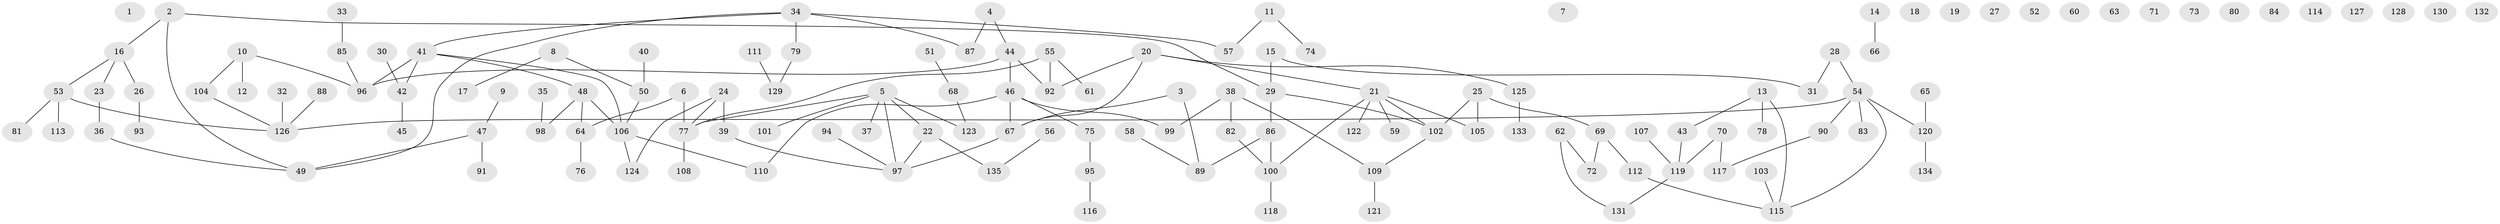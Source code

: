 // Generated by graph-tools (version 1.1) at 2025/49/03/09/25 03:49:13]
// undirected, 135 vertices, 137 edges
graph export_dot {
graph [start="1"]
  node [color=gray90,style=filled];
  1;
  2;
  3;
  4;
  5;
  6;
  7;
  8;
  9;
  10;
  11;
  12;
  13;
  14;
  15;
  16;
  17;
  18;
  19;
  20;
  21;
  22;
  23;
  24;
  25;
  26;
  27;
  28;
  29;
  30;
  31;
  32;
  33;
  34;
  35;
  36;
  37;
  38;
  39;
  40;
  41;
  42;
  43;
  44;
  45;
  46;
  47;
  48;
  49;
  50;
  51;
  52;
  53;
  54;
  55;
  56;
  57;
  58;
  59;
  60;
  61;
  62;
  63;
  64;
  65;
  66;
  67;
  68;
  69;
  70;
  71;
  72;
  73;
  74;
  75;
  76;
  77;
  78;
  79;
  80;
  81;
  82;
  83;
  84;
  85;
  86;
  87;
  88;
  89;
  90;
  91;
  92;
  93;
  94;
  95;
  96;
  97;
  98;
  99;
  100;
  101;
  102;
  103;
  104;
  105;
  106;
  107;
  108;
  109;
  110;
  111;
  112;
  113;
  114;
  115;
  116;
  117;
  118;
  119;
  120;
  121;
  122;
  123;
  124;
  125;
  126;
  127;
  128;
  129;
  130;
  131;
  132;
  133;
  134;
  135;
  2 -- 16;
  2 -- 29;
  2 -- 49;
  3 -- 67;
  3 -- 89;
  4 -- 44;
  4 -- 87;
  5 -- 22;
  5 -- 37;
  5 -- 77;
  5 -- 97;
  5 -- 101;
  5 -- 123;
  6 -- 64;
  6 -- 77;
  8 -- 17;
  8 -- 50;
  9 -- 47;
  10 -- 12;
  10 -- 96;
  10 -- 104;
  11 -- 57;
  11 -- 74;
  13 -- 43;
  13 -- 78;
  13 -- 115;
  14 -- 66;
  15 -- 29;
  15 -- 31;
  16 -- 23;
  16 -- 26;
  16 -- 53;
  20 -- 21;
  20 -- 67;
  20 -- 92;
  20 -- 125;
  21 -- 59;
  21 -- 100;
  21 -- 102;
  21 -- 105;
  21 -- 122;
  22 -- 97;
  22 -- 135;
  23 -- 36;
  24 -- 39;
  24 -- 77;
  24 -- 124;
  25 -- 69;
  25 -- 102;
  25 -- 105;
  26 -- 93;
  28 -- 31;
  28 -- 54;
  29 -- 86;
  29 -- 102;
  30 -- 42;
  32 -- 126;
  33 -- 85;
  34 -- 41;
  34 -- 49;
  34 -- 57;
  34 -- 79;
  34 -- 87;
  35 -- 98;
  36 -- 49;
  38 -- 82;
  38 -- 99;
  38 -- 109;
  39 -- 97;
  40 -- 50;
  41 -- 42;
  41 -- 48;
  41 -- 96;
  41 -- 106;
  42 -- 45;
  43 -- 119;
  44 -- 46;
  44 -- 92;
  44 -- 96;
  46 -- 67;
  46 -- 75;
  46 -- 99;
  46 -- 110;
  47 -- 49;
  47 -- 91;
  48 -- 64;
  48 -- 98;
  48 -- 106;
  50 -- 106;
  51 -- 68;
  53 -- 81;
  53 -- 113;
  53 -- 126;
  54 -- 83;
  54 -- 90;
  54 -- 115;
  54 -- 120;
  54 -- 126;
  55 -- 61;
  55 -- 77;
  55 -- 92;
  56 -- 135;
  58 -- 89;
  62 -- 72;
  62 -- 131;
  64 -- 76;
  65 -- 120;
  67 -- 97;
  68 -- 123;
  69 -- 72;
  69 -- 112;
  70 -- 117;
  70 -- 119;
  75 -- 95;
  77 -- 108;
  79 -- 129;
  82 -- 100;
  85 -- 96;
  86 -- 89;
  86 -- 100;
  88 -- 126;
  90 -- 117;
  94 -- 97;
  95 -- 116;
  100 -- 118;
  102 -- 109;
  103 -- 115;
  104 -- 126;
  106 -- 110;
  106 -- 124;
  107 -- 119;
  109 -- 121;
  111 -- 129;
  112 -- 115;
  119 -- 131;
  120 -- 134;
  125 -- 133;
}
